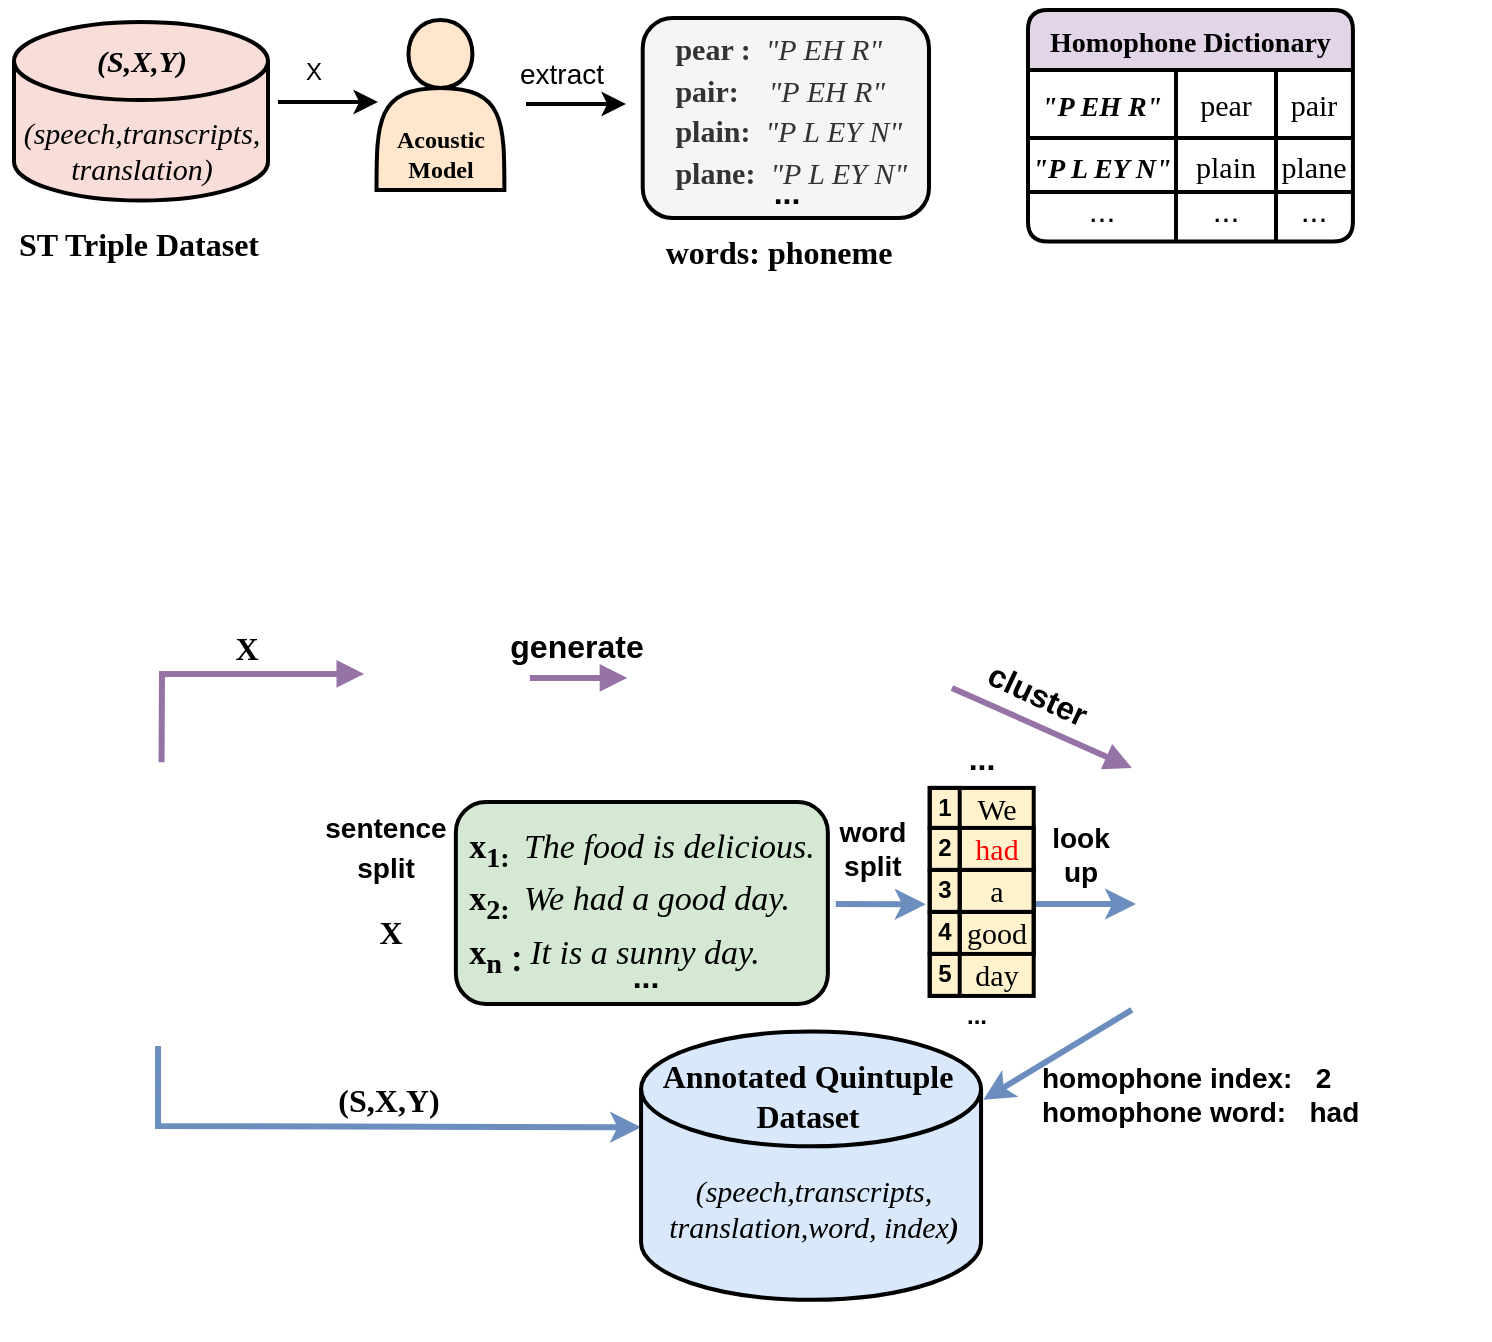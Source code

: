 <mxfile version="23.1.2" type="github">
  <diagram name="第 1 页" id="RiwEQBVP6Pt6G4PIuM6V">
    <mxGraphModel dx="127" dy="4065" grid="1" gridSize="10" guides="1" tooltips="1" connect="1" arrows="1" fold="1" page="1" pageScale="1" pageWidth="827" pageHeight="1169" math="0" shadow="0">
      <root>
        <mxCell id="0" />
        <mxCell id="1" parent="0" />
        <mxCell id="oZS1PJBofjfwS2mwzUAG-349" value="" style="group;strokeWidth=2;" parent="1" vertex="1" connectable="0">
          <mxGeometry x="1047" y="-3211" width="63.93" height="85" as="geometry" />
        </mxCell>
        <mxCell id="oZS1PJBofjfwS2mwzUAG-350" value="" style="shape=actor;whiteSpace=wrap;html=1;fillColor=#ffe6cc;strokeColor=#000000;strokeWidth=2;" parent="oZS1PJBofjfwS2mwzUAG-349" vertex="1">
          <mxGeometry x="-2.74" width="63.93" height="85" as="geometry" />
        </mxCell>
        <mxCell id="oZS1PJBofjfwS2mwzUAG-351" value="&lt;font face=&quot;Times New Roman&quot;&gt;&lt;b&gt;Acoustic Model&lt;/b&gt;&lt;/font&gt;" style="text;html=1;strokeColor=none;fillColor=none;align=center;verticalAlign=middle;whiteSpace=wrap;rounded=0;" parent="oZS1PJBofjfwS2mwzUAG-349" vertex="1">
          <mxGeometry x="6.512" y="54.4" width="44.751" height="25.5" as="geometry" />
        </mxCell>
        <mxCell id="oZS1PJBofjfwS2mwzUAG-352" value="" style="group;movable=1;resizable=1;rotatable=1;deletable=1;editable=1;locked=0;connectable=1;" parent="1" vertex="1" connectable="0">
          <mxGeometry x="884.64" y="-2844.137" width="225.08" height="192.798" as="geometry" />
        </mxCell>
        <mxCell id="oZS1PJBofjfwS2mwzUAG-357" value="&lt;p style=&quot;line-height: 150%;&quot;&gt;&lt;font size=&quot;1&quot; style=&quot;&quot;&gt;&lt;b style=&quot;font-size: 14px;&quot;&gt;sentence split&lt;/b&gt;&lt;/font&gt;&lt;/p&gt;" style="text;html=1;strokeColor=none;fillColor=none;align=center;verticalAlign=middle;whiteSpace=wrap;rounded=0;movable=1;resizable=1;rotatable=1;deletable=1;editable=1;locked=0;connectable=1;rotation=0;" parent="oZS1PJBofjfwS2mwzUAG-352" vertex="1">
          <mxGeometry x="122.0" y="23.177" width="83.65" height="47.49" as="geometry" />
        </mxCell>
        <mxCell id="oZS1PJBofjfwS2mwzUAG-358" value="" style="endArrow=classic;html=1;rounded=0;fillColor=#dae8fc;strokeColor=#6c8ebf;strokeWidth=3;exitX=0.455;exitY=0.843;exitDx=0;exitDy=0;exitPerimeter=0;entryX=0;entryY=0;entryDx=0;entryDy=47.877;entryPerimeter=0;" parent="oZS1PJBofjfwS2mwzUAG-352" target="oZS1PJBofjfwS2mwzUAG-404" edge="1">
          <mxGeometry width="50" height="50" relative="1" as="geometry">
            <mxPoint x="50.375" y="146.184" as="sourcePoint" />
            <mxPoint x="280.36" y="186.137" as="targetPoint" />
            <Array as="points">
              <mxPoint x="50.36" y="186.137" />
            </Array>
          </mxGeometry>
        </mxCell>
        <mxCell id="oZS1PJBofjfwS2mwzUAG-359" value="&lt;font size=&quot;1&quot; face=&quot;Lucida Console&quot;&gt;&lt;b style=&quot;font-size: 16px;&quot;&gt;X&lt;/b&gt;&lt;/font&gt;" style="text;html=1;strokeColor=none;fillColor=none;align=center;verticalAlign=middle;whiteSpace=wrap;rounded=0;movable=1;resizable=1;rotatable=1;deletable=1;editable=1;locked=0;connectable=1;" parent="oZS1PJBofjfwS2mwzUAG-352" vertex="1">
          <mxGeometry x="124.0" y="61.917" width="85.41" height="53.75" as="geometry" />
        </mxCell>
        <mxCell id="oZS1PJBofjfwS2mwzUAG-408" value="&lt;font size=&quot;1&quot; face=&quot;Lucida Console&quot;&gt;&lt;b style=&quot;font-size: 16px;&quot;&gt;(S,X,Y)&lt;/b&gt;&lt;/font&gt;" style="text;html=1;strokeColor=none;fillColor=none;align=center;verticalAlign=middle;whiteSpace=wrap;rounded=0;movable=1;resizable=1;rotatable=1;deletable=1;editable=1;locked=0;connectable=1;rotation=0;container=0;" parent="oZS1PJBofjfwS2mwzUAG-352" vertex="1">
          <mxGeometry x="123.0" y="149.137" width="85.41" height="47.491" as="geometry" />
        </mxCell>
        <mxCell id="oZS1PJBofjfwS2mwzUAG-360" value="&lt;div style=&quot;border-color: var(--border-color); text-align: left; line-height: 130%; font-size: 17px;&quot;&gt;&lt;font face=&quot;Times New Roman&quot; style=&quot;border-color: var(--border-color); font-size: 17px;&quot;&gt;&lt;b&gt;x&lt;/b&gt;&lt;sub style=&quot;font-weight: bold; border-color: var(--border-color);&quot;&gt;1:&amp;nbsp;&lt;i&gt;&amp;nbsp;&lt;/i&gt;&lt;/sub&gt;&lt;i style=&quot;&quot;&gt;The food is delicious.&lt;/i&gt;&lt;br&gt;&lt;/font&gt;&lt;/div&gt;&lt;div style=&quot;border-color: var(--border-color); text-align: left; line-height: 130%; font-size: 17px;&quot;&gt;&lt;font face=&quot;Times New Roman&quot; style=&quot;border-color: var(--border-color); font-size: 17px;&quot;&gt;&lt;b&gt;x&lt;/b&gt;&lt;sub style=&quot;font-weight: bold; border-color: var(--border-color);&quot;&gt;2:&amp;nbsp;&amp;nbsp;&lt;/sub&gt;&lt;i style=&quot;&quot;&gt;We had a good day.&lt;/i&gt;&lt;/font&gt;&lt;/div&gt;&lt;div style=&quot;border-color: var(--border-color); text-align: left; line-height: 130%; font-size: 17px;&quot;&gt;&lt;font face=&quot;Times New Roman&quot; style=&quot;border-color: var(--border-color); font-size: 17px;&quot;&gt;&lt;b&gt;x&lt;/b&gt;&lt;sub style=&quot;font-weight: bold; border-color: var(--border-color);&quot;&gt;n：&lt;/sub&gt;&lt;i style=&quot;&quot;&gt;It is a sunny day.&lt;/i&gt;&lt;/font&gt;&lt;/div&gt;" style="rounded=1;whiteSpace=wrap;html=1;container=0;fillColor=#d5e8d4;strokeColor=#000000;strokeWidth=2;" parent="1" vertex="1">
          <mxGeometry x="1083.93" y="-2820" width="186" height="101" as="geometry" />
        </mxCell>
        <mxCell id="oZS1PJBofjfwS2mwzUAG-361" value="" style="endArrow=block;html=1;rounded=0;strokeWidth=3;endFill=1;fillColor=#e1d5e7;strokeColor=#9673a6;movable=1;resizable=1;rotatable=1;deletable=1;editable=1;locked=0;connectable=1;" parent="1" edge="1">
          <mxGeometry width="50" height="50" relative="1" as="geometry">
            <mxPoint x="1120.93" y="-2882.04" as="sourcePoint" />
            <mxPoint x="1169.68" y="-2882.04" as="targetPoint" />
          </mxGeometry>
        </mxCell>
        <mxCell id="oZS1PJBofjfwS2mwzUAG-362" value="" style="endArrow=block;html=1;rounded=0;strokeWidth=3;endFill=1;fillColor=#e1d5e7;strokeColor=#9673a6;movable=1;resizable=1;rotatable=1;deletable=1;editable=1;locked=0;connectable=1;" parent="1" edge="1">
          <mxGeometry width="50" height="50" relative="1" as="geometry">
            <mxPoint x="1331.93" y="-2877.04" as="sourcePoint" />
            <mxPoint x="1421.93" y="-2837.04" as="targetPoint" />
          </mxGeometry>
        </mxCell>
        <mxCell id="oZS1PJBofjfwS2mwzUAG-364" value="Homophone Dictionary" style="shape=table;startSize=30;container=1;collapsible=0;childLayout=tableLayout;strokeColor=#000000;fontSize=14;fontStyle=1;fillColor=#e1d5e7;rounded=1;verticalAlign=middle;horizontal=1;swimlaneLine=1;arcSize=11;fontFamily=Times New Roman;movable=1;resizable=1;rotatable=1;deletable=1;editable=1;locked=0;connectable=1;strokeWidth=2;" parent="1" vertex="1">
          <mxGeometry x="1370" y="-3216" width="162.46" height="115.74" as="geometry" />
        </mxCell>
        <mxCell id="oZS1PJBofjfwS2mwzUAG-365" value="" style="shape=tableRow;horizontal=0;startSize=0;swimlaneHead=0;swimlaneBody=0;strokeColor=inherit;top=0;left=0;bottom=0;right=0;collapsible=0;dropTarget=0;fillColor=none;points=[[0,0.5],[1,0.5]];portConstraint=eastwest;fontSize=16;movable=1;resizable=1;rotatable=1;deletable=1;editable=1;locked=0;connectable=1;" parent="oZS1PJBofjfwS2mwzUAG-364" vertex="1">
          <mxGeometry y="30" width="162.46" height="34" as="geometry" />
        </mxCell>
        <mxCell id="oZS1PJBofjfwS2mwzUAG-366" value="&lt;i&gt;&lt;font face=&quot;Times New Roman&quot; style=&quot;font-size: 14px;&quot;&gt;&lt;b&gt;&quot;P EH R&quot;&lt;/b&gt;&lt;/font&gt;&lt;/i&gt;" style="shape=partialRectangle;html=1;whiteSpace=wrap;connectable=1;strokeColor=inherit;overflow=hidden;fillColor=none;top=0;left=0;bottom=0;right=0;pointerEvents=1;fontSize=16;spacing=0;movable=1;resizable=1;rotatable=1;deletable=1;editable=1;locked=0;" parent="oZS1PJBofjfwS2mwzUAG-365" vertex="1">
          <mxGeometry width="74" height="34" as="geometry">
            <mxRectangle width="74" height="34" as="alternateBounds" />
          </mxGeometry>
        </mxCell>
        <mxCell id="oZS1PJBofjfwS2mwzUAG-367" value="&lt;font face=&quot;Times New Roman&quot; style=&quot;font-size: 15px;&quot;&gt;pear&lt;/font&gt;" style="shape=partialRectangle;html=1;whiteSpace=wrap;connectable=1;strokeColor=inherit;overflow=hidden;fillColor=none;top=0;left=0;bottom=0;right=0;pointerEvents=1;fontSize=16;spacing=-1;movable=1;resizable=1;rotatable=1;deletable=1;editable=1;locked=0;" parent="oZS1PJBofjfwS2mwzUAG-365" vertex="1">
          <mxGeometry x="74" width="50" height="34" as="geometry">
            <mxRectangle width="50" height="34" as="alternateBounds" />
          </mxGeometry>
        </mxCell>
        <mxCell id="oZS1PJBofjfwS2mwzUAG-368" value="&lt;font face=&quot;Times New Roman&quot; style=&quot;font-size: 15px;&quot;&gt;pair&lt;/font&gt;" style="shape=partialRectangle;html=1;whiteSpace=wrap;connectable=1;strokeColor=inherit;overflow=hidden;fillColor=none;top=0;left=0;bottom=0;right=0;pointerEvents=1;fontSize=16;spacing=-2;movable=1;resizable=1;rotatable=1;deletable=1;editable=1;locked=0;" parent="oZS1PJBofjfwS2mwzUAG-365" vertex="1">
          <mxGeometry x="124" width="38" height="34" as="geometry">
            <mxRectangle width="38" height="34" as="alternateBounds" />
          </mxGeometry>
        </mxCell>
        <mxCell id="oZS1PJBofjfwS2mwzUAG-369" value="" style="shape=tableRow;horizontal=0;startSize=0;swimlaneHead=0;swimlaneBody=0;strokeColor=inherit;top=0;left=0;bottom=0;right=0;collapsible=0;dropTarget=0;fillColor=none;points=[[0,0.5],[1,0.5]];portConstraint=eastwest;fontSize=16;movable=1;resizable=1;rotatable=1;deletable=1;editable=1;locked=0;connectable=1;" parent="oZS1PJBofjfwS2mwzUAG-364" vertex="1">
          <mxGeometry y="64" width="162.46" height="27" as="geometry" />
        </mxCell>
        <mxCell id="oZS1PJBofjfwS2mwzUAG-370" value="&lt;font size=&quot;1&quot; face=&quot;Times New Roman&quot; style=&quot;&quot;&gt;&lt;i style=&quot;font-size: 14px;&quot;&gt;&lt;b&gt;&quot;P L EY N&quot;&lt;/b&gt;&lt;/i&gt;&lt;/font&gt;" style="shape=partialRectangle;html=1;whiteSpace=wrap;connectable=1;strokeColor=inherit;overflow=hidden;fillColor=none;top=0;left=0;bottom=0;right=0;pointerEvents=1;fontSize=16;spacing=0;movable=1;resizable=1;rotatable=1;deletable=1;editable=1;locked=0;" parent="oZS1PJBofjfwS2mwzUAG-369" vertex="1">
          <mxGeometry width="74" height="27" as="geometry">
            <mxRectangle width="74" height="27" as="alternateBounds" />
          </mxGeometry>
        </mxCell>
        <mxCell id="oZS1PJBofjfwS2mwzUAG-371" value="&lt;font face=&quot;Times New Roman&quot; style=&quot;font-size: 15px;&quot;&gt;plain&lt;/font&gt;" style="shape=partialRectangle;html=1;whiteSpace=wrap;connectable=1;strokeColor=inherit;overflow=hidden;fillColor=none;top=0;left=0;bottom=0;right=0;pointerEvents=1;fontSize=16;spacing=0;movable=1;resizable=1;rotatable=1;deletable=1;editable=1;locked=0;" parent="oZS1PJBofjfwS2mwzUAG-369" vertex="1">
          <mxGeometry x="74" width="50" height="27" as="geometry">
            <mxRectangle width="50" height="27" as="alternateBounds" />
          </mxGeometry>
        </mxCell>
        <mxCell id="oZS1PJBofjfwS2mwzUAG-372" value="&lt;font face=&quot;Times New Roman&quot;&gt;&lt;span style=&quot;font-size: 15px;&quot;&gt;plane&lt;/span&gt;&lt;/font&gt;" style="shape=partialRectangle;html=1;whiteSpace=wrap;connectable=1;strokeColor=inherit;overflow=hidden;fillColor=none;top=0;left=0;bottom=0;right=0;pointerEvents=1;fontSize=16;spacing=0;movable=1;resizable=1;rotatable=1;deletable=1;editable=1;locked=0;" parent="oZS1PJBofjfwS2mwzUAG-369" vertex="1">
          <mxGeometry x="124" width="38" height="27" as="geometry">
            <mxRectangle width="38" height="27" as="alternateBounds" />
          </mxGeometry>
        </mxCell>
        <mxCell id="oZS1PJBofjfwS2mwzUAG-373" style="shape=tableRow;horizontal=0;startSize=0;swimlaneHead=0;swimlaneBody=0;strokeColor=inherit;top=0;left=0;bottom=0;right=0;collapsible=0;dropTarget=0;fillColor=none;points=[[0,0.5],[1,0.5]];portConstraint=eastwest;fontSize=16;movable=1;resizable=1;rotatable=1;deletable=1;editable=1;locked=0;connectable=1;" parent="oZS1PJBofjfwS2mwzUAG-364" vertex="1">
          <mxGeometry y="91" width="162.46" height="25" as="geometry" />
        </mxCell>
        <mxCell id="oZS1PJBofjfwS2mwzUAG-374" value="..." style="shape=partialRectangle;html=1;whiteSpace=wrap;connectable=1;strokeColor=inherit;overflow=hidden;fillColor=none;top=0;left=0;bottom=0;right=0;pointerEvents=1;fontSize=16;spacing=0;spacingBottom=-6;spacingTop=-14;movable=1;resizable=1;rotatable=1;deletable=1;editable=1;locked=0;" parent="oZS1PJBofjfwS2mwzUAG-373" vertex="1">
          <mxGeometry width="74" height="25" as="geometry">
            <mxRectangle width="74" height="25" as="alternateBounds" />
          </mxGeometry>
        </mxCell>
        <mxCell id="oZS1PJBofjfwS2mwzUAG-375" value="..." style="shape=partialRectangle;html=1;whiteSpace=wrap;connectable=1;strokeColor=inherit;overflow=hidden;fillColor=none;top=0;left=0;bottom=0;right=0;pointerEvents=1;fontSize=16;spacing=0;spacingTop=-8;movable=1;resizable=1;rotatable=1;deletable=1;editable=1;locked=0;" parent="oZS1PJBofjfwS2mwzUAG-373" vertex="1">
          <mxGeometry x="74" width="50" height="25" as="geometry">
            <mxRectangle width="50" height="25" as="alternateBounds" />
          </mxGeometry>
        </mxCell>
        <mxCell id="oZS1PJBofjfwS2mwzUAG-376" value="..." style="shape=partialRectangle;html=1;whiteSpace=wrap;connectable=1;strokeColor=inherit;overflow=hidden;fillColor=none;top=0;left=0;bottom=0;right=0;pointerEvents=1;fontSize=16;spacing=0;spacingTop=-8;movable=1;resizable=1;rotatable=1;deletable=1;editable=1;locked=0;" parent="oZS1PJBofjfwS2mwzUAG-373" vertex="1">
          <mxGeometry x="124" width="38" height="25" as="geometry">
            <mxRectangle width="38" height="25" as="alternateBounds" />
          </mxGeometry>
        </mxCell>
        <mxCell id="oZS1PJBofjfwS2mwzUAG-377" value="&lt;font style=&quot;font-size: 16px;&quot;&gt;&lt;b&gt;generate&lt;/b&gt;&lt;/font&gt;" style="text;html=1;strokeColor=none;fillColor=none;align=center;verticalAlign=middle;whiteSpace=wrap;rounded=0;movable=1;resizable=1;rotatable=1;deletable=1;editable=1;locked=0;connectable=1;rotation=0;" parent="1" vertex="1">
          <mxGeometry x="1102.467" y="-2921.534" width="85.41" height="47.491" as="geometry" />
        </mxCell>
        <mxCell id="oZS1PJBofjfwS2mwzUAG-378" value="&lt;b style=&quot;&quot;&gt;&lt;font style=&quot;font-size: 16px;&quot;&gt;cluster&lt;/font&gt;&lt;/b&gt;" style="text;html=1;strokeColor=none;fillColor=none;align=center;verticalAlign=middle;whiteSpace=wrap;rounded=0;movable=1;resizable=1;rotatable=1;deletable=1;editable=1;locked=0;connectable=1;rotation=25;" parent="1" vertex="1">
          <mxGeometry x="1306" y="-2895.42" width="137.55" height="43.42" as="geometry" />
        </mxCell>
        <mxCell id="oZS1PJBofjfwS2mwzUAG-379" value="&lt;b&gt;...&lt;/b&gt;" style="text;html=1;strokeColor=none;fillColor=none;align=center;verticalAlign=middle;whiteSpace=wrap;rounded=0;movable=1;resizable=1;rotatable=1;deletable=1;editable=1;locked=0;connectable=1;" parent="1" vertex="1">
          <mxGeometry x="1302.16" y="-2736.719" width="85.41" height="47.491" as="geometry" />
        </mxCell>
        <mxCell id="oZS1PJBofjfwS2mwzUAG-380" value="" style="endArrow=classic;html=1;rounded=0;fillColor=#dae8fc;strokeColor=#6c8ebf;strokeWidth=3;movable=1;resizable=1;rotatable=1;deletable=1;editable=1;locked=0;connectable=1;exitX=0;exitY=1;exitDx=0;exitDy=0;entryX=1.007;entryY=0.269;entryDx=0;entryDy=0;entryPerimeter=0;" parent="1" edge="1">
          <mxGeometry width="50" height="50" relative="1" as="geometry">
            <mxPoint x="1421.93" y="-2716.06" as="sourcePoint" />
            <mxPoint x="1347.725" y="-2671.153" as="targetPoint" />
          </mxGeometry>
        </mxCell>
        <mxCell id="oZS1PJBofjfwS2mwzUAG-381" value="" style="endArrow=classic;html=1;rounded=0;fillColor=#dae8fc;strokeColor=#6c8ebf;strokeWidth=3;" parent="1" edge="1">
          <mxGeometry width="50" height="50" relative="1" as="geometry">
            <mxPoint x="1366" y="-2769" as="sourcePoint" />
            <mxPoint x="1424" y="-2769" as="targetPoint" />
          </mxGeometry>
        </mxCell>
        <mxCell id="oZS1PJBofjfwS2mwzUAG-382" value="" style="endArrow=classic;html=1;rounded=0;fillColor=#dae8fc;strokeColor=#6c8ebf;strokeWidth=3;exitX=1;exitY=0.5;exitDx=0;exitDy=0;entryX=-0.038;entryY=0.82;entryDx=0;entryDy=0;entryPerimeter=0;" parent="1" edge="1">
          <mxGeometry width="50" height="50" relative="1" as="geometry">
            <mxPoint x="1273.93" y="-2769.04" as="sourcePoint" />
            <mxPoint x="1318.884" y="-2768.82" as="targetPoint" />
          </mxGeometry>
        </mxCell>
        <mxCell id="oZS1PJBofjfwS2mwzUAG-383" value="&lt;p style=&quot;line-height: 120%;&quot;&gt;&lt;font size=&quot;1&quot; style=&quot;&quot;&gt;&lt;b style=&quot;font-size: 14px;&quot;&gt;&amp;nbsp; &amp;nbsp; word&amp;nbsp; &amp;nbsp; &amp;nbsp;&lt;/b&gt;&lt;/font&gt;&lt;b style=&quot;background-color: initial; font-size: 14px;&quot;&gt;split&lt;/b&gt;&lt;/p&gt;" style="text;html=1;strokeColor=none;fillColor=none;align=center;verticalAlign=middle;whiteSpace=wrap;rounded=0;movable=1;resizable=1;rotatable=1;deletable=1;editable=1;locked=0;connectable=1;rotation=0;" parent="1" vertex="1">
          <mxGeometry x="1249.26" y="-2819.78" width="82.67" height="47.49" as="geometry" />
        </mxCell>
        <mxCell id="oZS1PJBofjfwS2mwzUAG-384" value="" style="childLayout=tableLayout;recursiveResize=0;shadow=0;fillColor=#fff2cc;strokeColor=#000000;strokeWidth=2;" parent="1" vertex="1">
          <mxGeometry x="1320.86" y="-2827.04" width="52" height="104" as="geometry" />
        </mxCell>
        <mxCell id="oZS1PJBofjfwS2mwzUAG-385" style="shape=tableRow;horizontal=0;startSize=0;swimlaneHead=0;swimlaneBody=0;top=0;left=0;bottom=0;right=0;dropTarget=0;collapsible=0;recursiveResize=0;expand=0;fontStyle=0;fillColor=none;strokeColor=inherit;" parent="oZS1PJBofjfwS2mwzUAG-384" vertex="1">
          <mxGeometry width="52" height="20" as="geometry" />
        </mxCell>
        <mxCell id="oZS1PJBofjfwS2mwzUAG-386" value="&lt;b&gt;1&lt;/b&gt;" style="connectable=0;recursiveResize=0;strokeColor=inherit;fillColor=none;align=center;whiteSpace=wrap;html=1;strokeWidth=2;" parent="oZS1PJBofjfwS2mwzUAG-385" vertex="1">
          <mxGeometry width="15" height="20" as="geometry">
            <mxRectangle width="15" height="20" as="alternateBounds" />
          </mxGeometry>
        </mxCell>
        <mxCell id="oZS1PJBofjfwS2mwzUAG-387" value="&lt;font style=&quot;font-size: 15px;&quot; face=&quot;Times New Roman&quot;&gt;We&lt;/font&gt;" style="connectable=0;recursiveResize=0;strokeColor=inherit;fillColor=none;align=center;whiteSpace=wrap;html=1;strokeWidth=1;" parent="oZS1PJBofjfwS2mwzUAG-385" vertex="1">
          <mxGeometry x="15" width="37" height="20" as="geometry">
            <mxRectangle width="37" height="20" as="alternateBounds" />
          </mxGeometry>
        </mxCell>
        <mxCell id="oZS1PJBofjfwS2mwzUAG-388" style="shape=tableRow;horizontal=0;startSize=0;swimlaneHead=0;swimlaneBody=0;top=0;left=0;bottom=0;right=0;dropTarget=0;collapsible=0;recursiveResize=0;expand=0;fontStyle=0;fillColor=none;strokeColor=inherit;" parent="oZS1PJBofjfwS2mwzUAG-384" vertex="1">
          <mxGeometry y="20" width="52" height="21" as="geometry" />
        </mxCell>
        <mxCell id="oZS1PJBofjfwS2mwzUAG-389" value="&lt;b&gt;2&lt;/b&gt;" style="connectable=0;recursiveResize=0;strokeColor=inherit;fillColor=none;align=center;whiteSpace=wrap;html=1;strokeWidth=2;" parent="oZS1PJBofjfwS2mwzUAG-388" vertex="1">
          <mxGeometry width="15" height="21" as="geometry">
            <mxRectangle width="15" height="21" as="alternateBounds" />
          </mxGeometry>
        </mxCell>
        <mxCell id="oZS1PJBofjfwS2mwzUAG-390" value="&lt;font style=&quot;font-size: 15px;&quot; face=&quot;Times New Roman&quot; color=&quot;#ff0000&quot;&gt;had&lt;/font&gt;" style="connectable=0;recursiveResize=0;strokeColor=inherit;fillColor=none;align=center;whiteSpace=wrap;html=1;strokeWidth=2;" parent="oZS1PJBofjfwS2mwzUAG-388" vertex="1">
          <mxGeometry x="15" width="37" height="21" as="geometry">
            <mxRectangle width="37" height="21" as="alternateBounds" />
          </mxGeometry>
        </mxCell>
        <mxCell id="oZS1PJBofjfwS2mwzUAG-391" style="shape=tableRow;horizontal=0;startSize=0;swimlaneHead=0;swimlaneBody=0;top=0;left=0;bottom=0;right=0;dropTarget=0;collapsible=0;recursiveResize=0;expand=0;fontStyle=0;fillColor=none;strokeColor=inherit;" parent="oZS1PJBofjfwS2mwzUAG-384" vertex="1">
          <mxGeometry y="41" width="52" height="21" as="geometry" />
        </mxCell>
        <mxCell id="oZS1PJBofjfwS2mwzUAG-392" value="&lt;b&gt;3&lt;/b&gt;" style="connectable=0;recursiveResize=0;strokeColor=inherit;fillColor=none;align=center;whiteSpace=wrap;html=1;strokeWidth=2;" parent="oZS1PJBofjfwS2mwzUAG-391" vertex="1">
          <mxGeometry width="15" height="21" as="geometry">
            <mxRectangle width="15" height="21" as="alternateBounds" />
          </mxGeometry>
        </mxCell>
        <mxCell id="oZS1PJBofjfwS2mwzUAG-393" value="&lt;font style=&quot;font-size: 15px;&quot; face=&quot;Times New Roman&quot;&gt;a&lt;/font&gt;" style="connectable=0;recursiveResize=0;strokeColor=inherit;fillColor=none;align=center;whiteSpace=wrap;html=1;strokeWidth=2;" parent="oZS1PJBofjfwS2mwzUAG-391" vertex="1">
          <mxGeometry x="15" width="37" height="21" as="geometry">
            <mxRectangle width="37" height="21" as="alternateBounds" />
          </mxGeometry>
        </mxCell>
        <mxCell id="oZS1PJBofjfwS2mwzUAG-394" style="shape=tableRow;horizontal=0;startSize=0;swimlaneHead=0;swimlaneBody=0;top=0;left=0;bottom=0;right=0;dropTarget=0;collapsible=0;recursiveResize=0;expand=0;fontStyle=0;fillColor=none;strokeColor=inherit;" parent="oZS1PJBofjfwS2mwzUAG-384" vertex="1">
          <mxGeometry y="62" width="52" height="21" as="geometry" />
        </mxCell>
        <mxCell id="oZS1PJBofjfwS2mwzUAG-395" value="&lt;b&gt;4&lt;/b&gt;" style="connectable=0;recursiveResize=0;strokeColor=inherit;fillColor=none;align=center;whiteSpace=wrap;html=1;strokeWidth=2;" parent="oZS1PJBofjfwS2mwzUAG-394" vertex="1">
          <mxGeometry width="15" height="21" as="geometry">
            <mxRectangle width="15" height="21" as="alternateBounds" />
          </mxGeometry>
        </mxCell>
        <mxCell id="oZS1PJBofjfwS2mwzUAG-396" value="&lt;font style=&quot;font-size: 15px;&quot; face=&quot;Times New Roman&quot;&gt;good&lt;/font&gt;" style="connectable=0;recursiveResize=0;strokeColor=inherit;fillColor=none;align=center;whiteSpace=wrap;html=1;strokeWidth=2;" parent="oZS1PJBofjfwS2mwzUAG-394" vertex="1">
          <mxGeometry x="15" width="37" height="21" as="geometry">
            <mxRectangle width="37" height="21" as="alternateBounds" />
          </mxGeometry>
        </mxCell>
        <mxCell id="oZS1PJBofjfwS2mwzUAG-397" style="shape=tableRow;horizontal=0;startSize=0;swimlaneHead=0;swimlaneBody=0;top=0;left=0;bottom=0;right=0;dropTarget=0;collapsible=0;recursiveResize=0;expand=0;fontStyle=0;fillColor=none;strokeColor=inherit;" parent="oZS1PJBofjfwS2mwzUAG-384" vertex="1">
          <mxGeometry y="83" width="52" height="21" as="geometry" />
        </mxCell>
        <mxCell id="oZS1PJBofjfwS2mwzUAG-398" value="&lt;b&gt;5&lt;/b&gt;" style="connectable=0;recursiveResize=0;strokeColor=inherit;fillColor=none;align=center;whiteSpace=wrap;html=1;strokeWidth=2;" parent="oZS1PJBofjfwS2mwzUAG-397" vertex="1">
          <mxGeometry width="15" height="21" as="geometry">
            <mxRectangle width="15" height="21" as="alternateBounds" />
          </mxGeometry>
        </mxCell>
        <mxCell id="oZS1PJBofjfwS2mwzUAG-399" value="&lt;font style=&quot;font-size: 15px;&quot; face=&quot;Times New Roman&quot;&gt;day&lt;/font&gt;" style="connectable=0;recursiveResize=0;strokeColor=inherit;fillColor=none;align=center;whiteSpace=wrap;html=1;strokeWidth=1;" parent="oZS1PJBofjfwS2mwzUAG-397" vertex="1">
          <mxGeometry x="15" width="37" height="21" as="geometry">
            <mxRectangle width="37" height="21" as="alternateBounds" />
          </mxGeometry>
        </mxCell>
        <mxCell id="oZS1PJBofjfwS2mwzUAG-400" value="&lt;b&gt;&lt;font style=&quot;font-size: 14px;&quot;&gt;look up&lt;/font&gt;&lt;/b&gt;" style="text;html=1;strokeColor=none;fillColor=none;align=center;verticalAlign=middle;whiteSpace=wrap;rounded=0;" parent="1" vertex="1">
          <mxGeometry x="1376.86" y="-2809.03" width="39.14" height="30" as="geometry" />
        </mxCell>
        <mxCell id="oZS1PJBofjfwS2mwzUAG-401" value="" style="endArrow=block;html=1;rounded=0;exitX=0.48;exitY=-0.02;exitDx=0;exitDy=0;strokeWidth=3;endFill=1;fillColor=#e1d5e7;strokeColor=#9673a6;movable=1;resizable=1;rotatable=1;deletable=1;editable=1;locked=0;connectable=1;exitPerimeter=0;" parent="1" edge="1">
          <mxGeometry width="50" height="50" relative="1" as="geometry">
            <mxPoint x="936.768" y="-2839.923" as="sourcePoint" />
            <mxPoint x="1038.09" y="-2884.06" as="targetPoint" />
            <Array as="points">
              <mxPoint x="937" y="-2884" />
            </Array>
          </mxGeometry>
        </mxCell>
        <mxCell id="oZS1PJBofjfwS2mwzUAG-402" value="&lt;font size=&quot;1&quot; face=&quot;Lucida Console&quot;&gt;&lt;b style=&quot;font-size: 16px;&quot;&gt;X&lt;/b&gt;&lt;/font&gt;" style="text;html=1;strokeColor=none;fillColor=none;align=center;verticalAlign=middle;whiteSpace=wrap;rounded=0;movable=1;resizable=1;rotatable=1;deletable=1;editable=1;locked=0;connectable=1;" parent="1" vertex="1">
          <mxGeometry x="936.57" y="-2924.0" width="85.41" height="53.75" as="geometry" />
        </mxCell>
        <mxCell id="oZS1PJBofjfwS2mwzUAG-403" value="" style="group" parent="1" vertex="1" connectable="0">
          <mxGeometry x="1192.535" y="-2685.234" width="170" height="134.13" as="geometry" />
        </mxCell>
        <mxCell id="oZS1PJBofjfwS2mwzUAG-404" value="" style="shape=cylinder3;whiteSpace=wrap;html=1;boundedLbl=1;backgroundOutline=1;size=28.69;fillColor=#dae8fc;strokeColor=#000000;movable=1;resizable=1;rotatable=1;deletable=1;editable=1;locked=0;connectable=1;strokeWidth=2;" parent="oZS1PJBofjfwS2mwzUAG-403" vertex="1">
          <mxGeometry x="-16" y="-20" width="170" height="134.13" as="geometry" />
        </mxCell>
        <mxCell id="oZS1PJBofjfwS2mwzUAG-405" value="&lt;font style=&quot;font-size: 16px;&quot; face=&quot;Times New Roman&quot;&gt;&lt;b&gt;Annotated&lt;font style=&quot;font-size: 16px;&quot;&gt;&amp;nbsp;Quintuple Dataset&lt;/font&gt;&lt;/b&gt;&lt;/font&gt;" style="text;html=1;strokeColor=none;fillColor=none;align=center;verticalAlign=middle;whiteSpace=wrap;rounded=0;strokeWidth=2;" parent="oZS1PJBofjfwS2mwzUAG-403" vertex="1">
          <mxGeometry x="-2.16" y="-3.0" width="140" height="30" as="geometry" />
        </mxCell>
        <mxCell id="oZS1PJBofjfwS2mwzUAG-406" value="&lt;font style=&quot;font-size: 15px;&quot; face=&quot;Times New Roman&quot;&gt;&lt;i&gt;&lt;font style=&quot;font-weight: bold; border-color: var(--border-color); font-size: 15px;&quot;&gt;&lt;br style=&quot;border-color: var(--border-color);&quot;&gt;&lt;/font&gt;(speech,transcripts,&lt;br style=&quot;border-color: var(--border-color);&quot;&gt;translation,word, index&lt;b&gt;)&lt;/b&gt;&lt;/i&gt;&lt;/font&gt;&lt;font face=&quot;Lucida Console&quot;&gt;&lt;br&gt;&lt;/font&gt;" style="text;html=1;strokeColor=none;fillColor=none;align=center;verticalAlign=middle;whiteSpace=wrap;rounded=0;movable=1;resizable=1;rotatable=1;deletable=1;editable=1;locked=0;connectable=1;" parent="oZS1PJBofjfwS2mwzUAG-403" vertex="1">
          <mxGeometry x="-10" y="35.13" width="160" height="47.49" as="geometry" />
        </mxCell>
        <mxCell id="oZS1PJBofjfwS2mwzUAG-407" value="&lt;font style=&quot;font-size: 14px;&quot;&gt;&lt;b&gt;homophone index:&amp;nbsp; &amp;nbsp;2&lt;br&gt;homophone word:&amp;nbsp; &amp;nbsp;had&lt;/b&gt;&lt;/font&gt;" style="text;html=1;strokeColor=none;fillColor=none;align=left;verticalAlign=middle;whiteSpace=wrap;rounded=0;rotation=0;" parent="1" vertex="1">
          <mxGeometry x="1375.43" y="-2689.23" width="225" height="30" as="geometry" />
        </mxCell>
        <mxCell id="oZS1PJBofjfwS2mwzUAG-409" value="&lt;b&gt;&lt;font style=&quot;font-size: 16px;&quot;&gt;...&lt;/font&gt;&lt;/b&gt;" style="text;html=1;strokeColor=none;fillColor=none;align=center;verticalAlign=middle;whiteSpace=wrap;rounded=0;" parent="1" vertex="1">
          <mxGeometry x="1317.43" y="-2857.04" width="60" height="30" as="geometry" />
        </mxCell>
        <mxCell id="A3MTyo62DCRhICWHN4gR-2" value="&lt;b&gt;&lt;font style=&quot;font-size: 16px;&quot;&gt;...&lt;/font&gt;&lt;/b&gt;" style="text;html=1;strokeColor=none;fillColor=none;align=center;verticalAlign=middle;whiteSpace=wrap;rounded=0;" parent="1" vertex="1">
          <mxGeometry x="1148.93" y="-2748.0" width="60" height="30" as="geometry" />
        </mxCell>
        <mxCell id="oZS1PJBofjfwS2mwzUAG-353" value="&lt;font face=&quot;Lucida Console&quot;&gt;&lt;br&gt;&lt;/font&gt;" style="shape=cylinder3;whiteSpace=wrap;html=1;boundedLbl=1;backgroundOutline=1;size=19.497;fillColor=#F8DDD8;strokeColor=#000000;movable=1;resizable=1;rotatable=1;deletable=1;editable=1;locked=0;connectable=1;strokeWidth=2;" parent="1" vertex="1">
          <mxGeometry x="863" y="-3210" width="127" height="89.31" as="geometry" />
        </mxCell>
        <mxCell id="oZS1PJBofjfwS2mwzUAG-354" value="&lt;font style=&quot;font-size: 15px;&quot; face=&quot;Times New Roman&quot;&gt;&lt;i&gt;&lt;b&gt;(S,X,Y)&lt;br&gt;&lt;/b&gt;&lt;br&gt;(speech,transcripts,&lt;br style=&quot;border-color: var(--border-color);&quot;&gt;translation)&lt;/i&gt;&lt;/font&gt;&lt;font face=&quot;Lucida Console&quot;&gt;&lt;br&gt;&lt;/font&gt;" style="text;html=1;strokeColor=none;fillColor=none;align=center;verticalAlign=middle;whiteSpace=wrap;rounded=0;movable=1;resizable=1;rotatable=1;deletable=1;editable=1;locked=0;connectable=1;" parent="1" vertex="1">
          <mxGeometry x="870.2" y="-3220.077" width="113.88" height="111.82" as="geometry" />
        </mxCell>
        <mxCell id="oZS1PJBofjfwS2mwzUAG-355" value="&lt;font face=&quot;Times New Roman&quot; style=&quot;font-size: 16px;&quot;&gt;&lt;b&gt;ST Triple Dataset&lt;/b&gt;&lt;/font&gt;" style="text;html=1;strokeColor=none;fillColor=none;align=center;verticalAlign=middle;whiteSpace=wrap;rounded=0;" parent="1" vertex="1">
          <mxGeometry x="856.64" y="-3114.257" width="137" height="30" as="geometry" />
        </mxCell>
        <mxCell id="CGGLEbJkZ7G3rvRjNtM6-1" value="" style="group" vertex="1" connectable="0" parent="1">
          <mxGeometry x="1129" y="-3216" width="262" height="132.003" as="geometry" />
        </mxCell>
        <mxCell id="A3MTyo62DCRhICWHN4gR-4" value="" style="group" parent="CGGLEbJkZ7G3rvRjNtM6-1" vertex="1" connectable="0">
          <mxGeometry width="250" height="102" as="geometry" />
        </mxCell>
        <mxCell id="oZS1PJBofjfwS2mwzUAG-363" value="&lt;p style=&quot;line-height: 130%; font-size: 15px;&quot;&gt;&lt;br&gt;&lt;/p&gt;" style="rounded=1;whiteSpace=wrap;html=1;align=left;fillColor=#f5f5f5;strokeColor=#000000;fontColor=#333333;movable=1;resizable=1;rotatable=1;deletable=1;editable=1;locked=0;connectable=1;strokeWidth=2;" parent="A3MTyo62DCRhICWHN4gR-4" vertex="1">
          <mxGeometry x="48.363" y="4.0" width="143.13" height="100.0" as="geometry" />
        </mxCell>
        <mxCell id="oZS1PJBofjfwS2mwzUAG-410" value="&lt;b&gt;&lt;font style=&quot;font-size: 16px;&quot;&gt;...&lt;/font&gt;&lt;/b&gt;" style="text;html=1;strokeColor=none;fillColor=none;align=center;verticalAlign=middle;whiteSpace=wrap;rounded=0;" parent="A3MTyo62DCRhICWHN4gR-4" vertex="1">
          <mxGeometry x="92.256" y="76.0" width="57.252" height="30.0" as="geometry" />
        </mxCell>
        <mxCell id="A3MTyo62DCRhICWHN4gR-3" value="&lt;p style=&quot;border-color: var(--border-color); color: rgb(51, 51, 51); text-align: left; line-height: 19.5px; font-size: 15px;&quot;&gt;&lt;font style=&quot;border-color: var(--border-color);&quot; face=&quot;Times New Roman&quot;&gt;&lt;font style=&quot;border-color: var(--border-color);&quot;&gt;&lt;b style=&quot;border-color: var(--border-color);&quot;&gt;&amp;nbsp; &amp;nbsp;pear :&amp;nbsp;&amp;nbsp;&lt;/b&gt;&lt;i style=&quot;border-color: var(--border-color);&quot;&gt;&quot;P EH R&quot;&lt;/i&gt;&lt;br style=&quot;border-color: var(--border-color);&quot;&gt;&lt;b style=&quot;border-color: var(--border-color);&quot;&gt;&amp;nbsp; &amp;nbsp;pair:&amp;nbsp; &amp;nbsp;&amp;nbsp;&lt;/b&gt;&lt;i style=&quot;border-color: var(--border-color);&quot;&gt;&quot;P EH R&quot;&lt;/i&gt;&lt;br style=&quot;border-color: var(--border-color);&quot;&gt;&lt;b style=&quot;border-color: var(--border-color);&quot;&gt;&amp;nbsp; &amp;nbsp;plain:&amp;nbsp; &lt;/b&gt;&lt;i style=&quot;border-color: var(--border-color);&quot;&gt;&quot;P L EY N&quot;&lt;/i&gt;&lt;br style=&quot;border-color: var(--border-color);&quot;&gt;&lt;b style=&quot;border-color: var(--border-color);&quot;&gt;&amp;nbsp; &amp;nbsp;plane:&amp;nbsp; &lt;/b&gt;&lt;/font&gt;&lt;i style=&quot;border-color: var(--border-color);&quot;&gt;&lt;font style=&quot;border-color: var(--border-color);&quot;&gt;&quot;P L EY N&quot;&lt;/font&gt;&lt;/i&gt;&lt;i style=&quot;border-color: var(--border-color); font-weight: bold;&quot;&gt;&lt;br style=&quot;border-color: var(--border-color);&quot;&gt;&lt;/i&gt;&lt;/font&gt;&lt;/p&gt;&lt;div&gt;&lt;font style=&quot;border-color: var(--border-color);&quot; face=&quot;Times New Roman&quot;&gt;&lt;i style=&quot;border-color: var(--border-color);&quot;&gt;&lt;font style=&quot;border-color: var(--border-color);&quot;&gt;&lt;br&gt;&lt;/font&gt;&lt;/i&gt;&lt;/font&gt;&lt;/div&gt;" style="text;html=1;strokeColor=none;fillColor=none;align=center;verticalAlign=middle;whiteSpace=wrap;rounded=0;" parent="CGGLEbJkZ7G3rvRjNtM6-1" vertex="1">
          <mxGeometry x="-14" y="43" width="262" height="30" as="geometry" />
        </mxCell>
        <mxCell id="CGGLEbJkZ7G3rvRjNtM6-6" value="&lt;font face=&quot;Times New Roman&quot; style=&quot;font-size: 16px;&quot;&gt;&lt;b&gt;words: phoneme&lt;/b&gt;&lt;/font&gt;" style="text;html=1;strokeColor=none;fillColor=none;align=center;verticalAlign=middle;whiteSpace=wrap;rounded=0;" vertex="1" parent="CGGLEbJkZ7G3rvRjNtM6-1">
          <mxGeometry x="48" y="106.003" width="137" height="30" as="geometry" />
        </mxCell>
        <mxCell id="CGGLEbJkZ7G3rvRjNtM6-2" value="" style="endArrow=classic;html=1;rounded=0;strokeWidth=2;" edge="1" parent="1">
          <mxGeometry width="50" height="50" relative="1" as="geometry">
            <mxPoint x="995" y="-3170" as="sourcePoint" />
            <mxPoint x="1045" y="-3170" as="targetPoint" />
          </mxGeometry>
        </mxCell>
        <mxCell id="CGGLEbJkZ7G3rvRjNtM6-3" value="X" style="text;html=1;strokeColor=none;fillColor=none;align=center;verticalAlign=middle;whiteSpace=wrap;rounded=0;" vertex="1" parent="1">
          <mxGeometry x="983" y="-3200" width="60" height="30" as="geometry" />
        </mxCell>
        <mxCell id="CGGLEbJkZ7G3rvRjNtM6-4" value="" style="endArrow=classic;html=1;rounded=0;strokeWidth=2;" edge="1" parent="1">
          <mxGeometry width="50" height="50" relative="1" as="geometry">
            <mxPoint x="1119" y="-3169" as="sourcePoint" />
            <mxPoint x="1169" y="-3169" as="targetPoint" />
          </mxGeometry>
        </mxCell>
        <mxCell id="CGGLEbJkZ7G3rvRjNtM6-5" value="&lt;font style=&quot;font-size: 14px;&quot;&gt;extract&lt;/font&gt;" style="text;html=1;strokeColor=none;fillColor=none;align=center;verticalAlign=middle;whiteSpace=wrap;rounded=0;" vertex="1" parent="1">
          <mxGeometry x="1107" y="-3199" width="60" height="30" as="geometry" />
        </mxCell>
      </root>
    </mxGraphModel>
  </diagram>
</mxfile>
